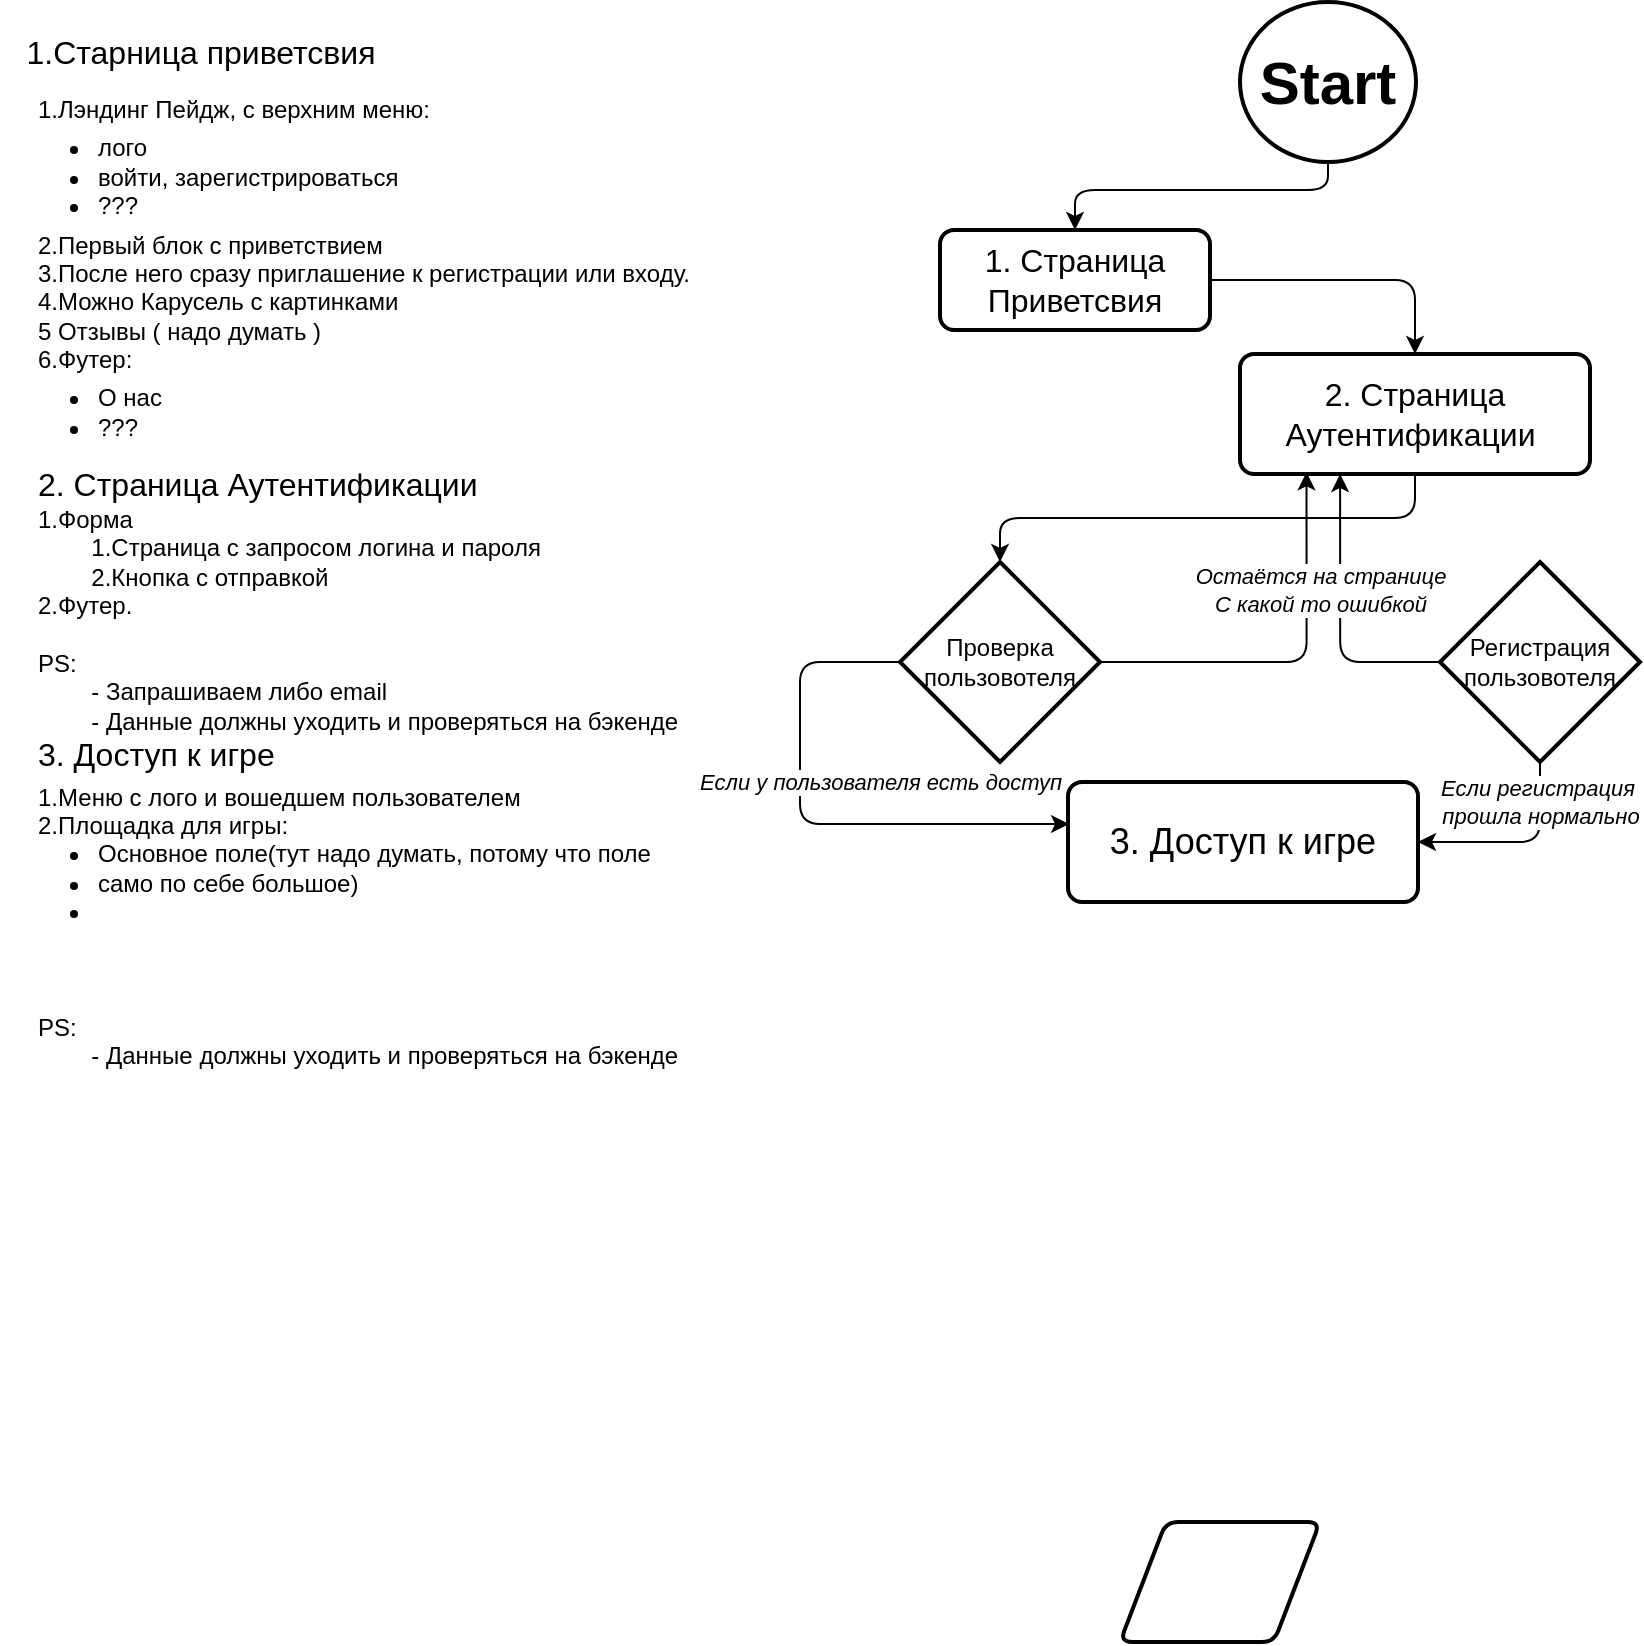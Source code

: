 <mxfile version="24.6.0" type="github">
  <diagram name="Страница — 1" id="wAo10VZih9NeWetnVAsV">
    <mxGraphModel dx="989" dy="538" grid="1" gridSize="10" guides="1" tooltips="1" connect="1" arrows="1" fold="1" page="1" pageScale="1" pageWidth="827" pageHeight="1169" math="0" shadow="0">
      <root>
        <mxCell id="0" />
        <mxCell id="1" parent="0" />
        <mxCell id="ALdWQ-n8G7G-X8uqLfA8-19" value="Если у пользователя есть доступ" style="edgeStyle=orthogonalEdgeStyle;rounded=1;orthogonalLoop=1;jettySize=auto;html=1;exitX=0;exitY=0.5;exitDx=0;exitDy=0;exitPerimeter=0;fontStyle=2;strokeColor=default;align=center;verticalAlign=middle;fontFamily=Helvetica;fontSize=11;fontColor=default;labelBackgroundColor=default;endArrow=classic;curved=0;entryX=0.003;entryY=0.344;entryDx=0;entryDy=0;entryPerimeter=0;" edge="1" parent="1" target="ALdWQ-n8G7G-X8uqLfA8-17">
          <mxGeometry x="0.286" y="21" relative="1" as="geometry">
            <mxPoint x="450" y="340" as="sourcePoint" />
            <mxPoint x="500" y="430" as="targetPoint" />
            <Array as="points">
              <mxPoint x="400" y="340" />
              <mxPoint x="400" y="421" />
              <mxPoint x="535" y="421" />
            </Array>
            <mxPoint as="offset" />
          </mxGeometry>
        </mxCell>
        <mxCell id="ALdWQ-n8G7G-X8uqLfA8-21" style="edgeStyle=orthogonalEdgeStyle;shape=connector;curved=0;rounded=1;orthogonalLoop=1;jettySize=auto;html=1;exitX=1;exitY=0.5;exitDx=0;exitDy=0;exitPerimeter=0;entryX=0.19;entryY=0.986;entryDx=0;entryDy=0;strokeColor=default;align=center;verticalAlign=middle;fontFamily=Helvetica;fontSize=11;fontColor=default;fontStyle=2;labelBackgroundColor=default;endArrow=classic;entryPerimeter=0;" edge="1" parent="1" source="ALdWQ-n8G7G-X8uqLfA8-1" target="ALdWQ-n8G7G-X8uqLfA8-9">
          <mxGeometry relative="1" as="geometry" />
        </mxCell>
        <mxCell id="ALdWQ-n8G7G-X8uqLfA8-1" value="Проверка пользовотеля" style="strokeWidth=2;html=1;shape=mxgraph.flowchart.decision;whiteSpace=wrap;" vertex="1" parent="1">
          <mxGeometry x="450" y="290" width="100" height="100" as="geometry" />
        </mxCell>
        <mxCell id="ALdWQ-n8G7G-X8uqLfA8-2" value="" style="shape=parallelogram;html=1;strokeWidth=2;perimeter=parallelogramPerimeter;whiteSpace=wrap;rounded=1;arcSize=12;size=0.23;" vertex="1" parent="1">
          <mxGeometry x="560" y="770" width="100" height="60" as="geometry" />
        </mxCell>
        <mxCell id="ALdWQ-n8G7G-X8uqLfA8-10" style="edgeStyle=orthogonalEdgeStyle;rounded=1;orthogonalLoop=1;jettySize=auto;html=1;entryX=0.5;entryY=0;entryDx=0;entryDy=0;strokeColor=default;align=center;verticalAlign=middle;fontFamily=Helvetica;fontSize=11;fontColor=default;labelBackgroundColor=default;endArrow=classic;curved=0;" edge="1" parent="1" source="ALdWQ-n8G7G-X8uqLfA8-3" target="ALdWQ-n8G7G-X8uqLfA8-9">
          <mxGeometry relative="1" as="geometry" />
        </mxCell>
        <mxCell id="ALdWQ-n8G7G-X8uqLfA8-3" value="&lt;font style=&quot;font-size: 16px;&quot;&gt;1. Страница Приветсвия&lt;/font&gt;" style="rounded=1;whiteSpace=wrap;html=1;absoluteArcSize=1;arcSize=14;strokeWidth=2;" vertex="1" parent="1">
          <mxGeometry x="470" y="124" width="135" height="50" as="geometry" />
        </mxCell>
        <mxCell id="ALdWQ-n8G7G-X8uqLfA8-5" style="edgeStyle=orthogonalEdgeStyle;rounded=1;orthogonalLoop=1;jettySize=auto;html=1;exitX=0.5;exitY=1;exitDx=0;exitDy=0;exitPerimeter=0;entryX=0.5;entryY=0;entryDx=0;entryDy=0;strokeColor=default;align=center;verticalAlign=middle;fontFamily=Helvetica;fontSize=11;fontColor=default;labelBackgroundColor=default;endArrow=classic;curved=0;" edge="1" parent="1" source="ALdWQ-n8G7G-X8uqLfA8-4" target="ALdWQ-n8G7G-X8uqLfA8-3">
          <mxGeometry relative="1" as="geometry">
            <Array as="points">
              <mxPoint x="664" y="104" />
              <mxPoint x="537" y="104" />
            </Array>
          </mxGeometry>
        </mxCell>
        <mxCell id="ALdWQ-n8G7G-X8uqLfA8-4" value="&lt;font style=&quot;font-size: 30px;&quot;&gt;&lt;b&gt;Start&lt;/b&gt;&lt;/font&gt;" style="strokeWidth=2;html=1;shape=mxgraph.flowchart.start_2;whiteSpace=wrap;" vertex="1" parent="1">
          <mxGeometry x="620" y="10" width="88" height="80" as="geometry" />
        </mxCell>
        <mxCell id="ALdWQ-n8G7G-X8uqLfA8-7" value="1.Старница приветсвия" style="text;html=1;align=center;verticalAlign=middle;resizable=0;points=[];autosize=1;strokeColor=none;fillColor=none;fontSize=16;" vertex="1" parent="1">
          <mxGeometry y="20" width="200" height="30" as="geometry" />
        </mxCell>
        <mxCell id="ALdWQ-n8G7G-X8uqLfA8-8" value="&lt;span style=&quot;background-color: initial;&quot;&gt;1.Лэндинг Пейдж, с&amp;nbsp;&lt;/span&gt;&lt;span style=&quot;background-color: initial;&quot;&gt;верхним меню:&lt;/span&gt;&lt;br&gt;&lt;div&gt;&lt;div&gt;&lt;ul style=&quot;padding-left: 30px; margin-top: 5px; padding-bottom: 0px; margin-bottom: 5px;&quot;&gt;&lt;li&gt;&lt;span style=&quot;background-color: initial;&quot;&gt;лого&lt;/span&gt;&lt;/li&gt;&lt;li&gt;войти, зарегистрироваться&lt;/li&gt;&lt;li&gt;???&lt;/li&gt;&lt;/ul&gt;&lt;/div&gt;&lt;div&gt;&lt;span style=&quot;background-color: initial;&quot;&gt;2.Первый блок с приветствием&lt;/span&gt;&lt;br&gt;&lt;/div&gt;&lt;div&gt;3.После него сразу приглашение&amp;nbsp;&lt;span style=&quot;background-color: initial;&quot;&gt;к регистрации&amp;nbsp;&lt;/span&gt;&lt;span style=&quot;background-color: initial;&quot;&gt;или входу.&lt;/span&gt;&lt;/div&gt;&lt;div&gt;4.Можно Карусель с картинками&lt;/div&gt;&lt;div&gt;5 Отзывы ( надо думать )&lt;/div&gt;&lt;div&gt;6.Футер:&lt;/div&gt;&lt;div&gt;&lt;ul style=&quot;margin-top: 5px; margin-bottom: 5px; padding-left: 30px;&quot;&gt;&lt;li&gt;О нас&lt;/li&gt;&lt;li&gt;???&lt;/li&gt;&lt;/ul&gt;&lt;div&gt;&lt;br&gt;&lt;/div&gt;&lt;div&gt;&lt;br&gt;&lt;/div&gt;&lt;/div&gt;&lt;/div&gt;" style="text;html=1;align=left;verticalAlign=middle;resizable=0;points=[];autosize=1;strokeColor=none;fillColor=none;" vertex="1" parent="1">
          <mxGeometry x="17" y="50" width="350" height="220" as="geometry" />
        </mxCell>
        <mxCell id="ALdWQ-n8G7G-X8uqLfA8-9" value="&lt;font style=&quot;font-size: 16px;&quot;&gt;2. Страница Аутентификации&amp;nbsp;&lt;/font&gt;" style="rounded=1;whiteSpace=wrap;html=1;absoluteArcSize=1;arcSize=14;strokeWidth=2;" vertex="1" parent="1">
          <mxGeometry x="620" y="186" width="175" height="60" as="geometry" />
        </mxCell>
        <mxCell id="ALdWQ-n8G7G-X8uqLfA8-11" value="2. Страница Аутентификации" style="text;align=left;verticalAlign=middle;resizable=0;points=[];autosize=1;strokeColor=none;fillColor=none;fontSize=16;" vertex="1" parent="1">
          <mxGeometry x="17" y="235" width="240" height="30" as="geometry" />
        </mxCell>
        <mxCell id="ALdWQ-n8G7G-X8uqLfA8-12" value="&lt;div&gt;&lt;span style=&quot;background-color: initial;&quot;&gt;1.Форма&lt;/span&gt;&lt;br&gt;&lt;/div&gt;&lt;span style=&quot;white-space: pre;&quot;&gt;&#x9;&lt;/span&gt;1.Страница с запросом логина и пароля&lt;div&gt;&lt;span style=&quot;white-space: pre;&quot;&gt;&#x9;&lt;/span&gt;2.Кнопка с отправкой&lt;/div&gt;&lt;div&gt;2.Футер.&lt;/div&gt;&lt;div&gt;&lt;br&gt;&lt;/div&gt;&lt;div&gt;PS:&lt;/div&gt;&lt;div&gt;&lt;span style=&quot;white-space: pre;&quot;&gt;&#x9;&lt;/span&gt;- Запрашиваем либо email&lt;br&gt;&lt;div&gt;&lt;span style=&quot;white-space: pre;&quot;&gt;&#x9;&lt;/span&gt;- Данные должны уходить и проверяться на бэкенде&lt;/div&gt;&lt;/div&gt;" style="text;html=1;align=left;verticalAlign=middle;resizable=0;points=[];autosize=1;strokeColor=none;fillColor=none;" vertex="1" parent="1">
          <mxGeometry x="17" y="254" width="340" height="130" as="geometry" />
        </mxCell>
        <mxCell id="ALdWQ-n8G7G-X8uqLfA8-13" style="edgeStyle=orthogonalEdgeStyle;rounded=1;orthogonalLoop=1;jettySize=auto;html=1;exitX=0.5;exitY=1;exitDx=0;exitDy=0;entryX=0.5;entryY=0;entryDx=0;entryDy=0;entryPerimeter=0;curved=0;startArrow=none;startFill=0;" edge="1" parent="1" source="ALdWQ-n8G7G-X8uqLfA8-9" target="ALdWQ-n8G7G-X8uqLfA8-1">
          <mxGeometry relative="1" as="geometry" />
        </mxCell>
        <mxCell id="ALdWQ-n8G7G-X8uqLfA8-25" style="edgeStyle=orthogonalEdgeStyle;shape=connector;curved=0;rounded=1;orthogonalLoop=1;jettySize=auto;html=1;exitX=0.5;exitY=1;exitDx=0;exitDy=0;exitPerimeter=0;entryX=1;entryY=0.5;entryDx=0;entryDy=0;strokeColor=default;align=center;verticalAlign=middle;fontFamily=Helvetica;fontSize=11;fontColor=default;fontStyle=2;labelBackgroundColor=default;endArrow=classic;" edge="1" parent="1" source="ALdWQ-n8G7G-X8uqLfA8-15" target="ALdWQ-n8G7G-X8uqLfA8-17">
          <mxGeometry relative="1" as="geometry" />
        </mxCell>
        <mxCell id="ALdWQ-n8G7G-X8uqLfA8-28" value="Если регистрация&amp;nbsp;&lt;div&gt;прошла нормально&lt;/div&gt;" style="edgeLabel;html=1;align=center;verticalAlign=middle;resizable=0;points=[];fontFamily=Helvetica;fontSize=11;fontColor=default;fontStyle=2;labelBackgroundColor=default;" vertex="1" connectable="0" parent="ALdWQ-n8G7G-X8uqLfA8-25">
          <mxGeometry x="0.067" y="-2" relative="1" as="geometry">
            <mxPoint x="14" y="-18" as="offset" />
          </mxGeometry>
        </mxCell>
        <mxCell id="ALdWQ-n8G7G-X8uqLfA8-26" style="edgeStyle=orthogonalEdgeStyle;shape=connector;curved=0;rounded=1;orthogonalLoop=1;jettySize=auto;html=1;exitX=0;exitY=0.5;exitDx=0;exitDy=0;exitPerimeter=0;strokeColor=default;align=center;verticalAlign=middle;fontFamily=Helvetica;fontSize=11;fontColor=default;fontStyle=2;labelBackgroundColor=default;endArrow=classic;entryX=0.286;entryY=1;entryDx=0;entryDy=0;entryPerimeter=0;" edge="1" parent="1" source="ALdWQ-n8G7G-X8uqLfA8-15" target="ALdWQ-n8G7G-X8uqLfA8-9">
          <mxGeometry relative="1" as="geometry">
            <mxPoint x="670" y="250" as="targetPoint" />
          </mxGeometry>
        </mxCell>
        <mxCell id="ALdWQ-n8G7G-X8uqLfA8-27" value="Остаётся на странице&lt;div&gt;С какой то ошибкой&lt;/div&gt;" style="edgeLabel;html=1;align=center;verticalAlign=middle;resizable=0;points=[];fontFamily=Helvetica;fontSize=11;fontColor=default;fontStyle=2;labelBackgroundColor=default;" vertex="1" connectable="0" parent="ALdWQ-n8G7G-X8uqLfA8-26">
          <mxGeometry x="0.192" relative="1" as="geometry">
            <mxPoint x="-10" as="offset" />
          </mxGeometry>
        </mxCell>
        <mxCell id="ALdWQ-n8G7G-X8uqLfA8-15" value="Регистрация пользовотеля" style="strokeWidth=2;html=1;shape=mxgraph.flowchart.decision;whiteSpace=wrap;" vertex="1" parent="1">
          <mxGeometry x="720" y="290" width="100" height="100" as="geometry" />
        </mxCell>
        <mxCell id="ALdWQ-n8G7G-X8uqLfA8-17" value="&lt;span style=&quot;font-size: 18px;&quot;&gt;3. Доступ к игре&lt;/span&gt;" style="rounded=1;whiteSpace=wrap;html=1;absoluteArcSize=1;arcSize=14;strokeWidth=2;" vertex="1" parent="1">
          <mxGeometry x="534" y="400" width="175" height="60" as="geometry" />
        </mxCell>
        <mxCell id="ALdWQ-n8G7G-X8uqLfA8-32" value="3. Доступ к игре" style="text;align=left;verticalAlign=middle;resizable=0;points=[];autosize=1;strokeColor=none;fillColor=none;fontSize=16;" vertex="1" parent="1">
          <mxGeometry x="17" y="370" width="140" height="30" as="geometry" />
        </mxCell>
        <mxCell id="ALdWQ-n8G7G-X8uqLfA8-33" value="&lt;div&gt;&lt;span style=&quot;background-color: initial;&quot;&gt;1.Меню с лого и вошедшем пользователем&lt;/span&gt;&lt;/div&gt;&lt;div&gt;2.Площадка для игры:&lt;/div&gt;&lt;div&gt;&lt;ul style=&quot;padding-left: 30px; margin-top: 0px; margin-bottom: 0px;&quot;&gt;&lt;li&gt;Основное поле(тут надо думать, потому что поле&amp;nbsp;&lt;/li&gt;&lt;li&gt;само по себе большое)&amp;nbsp;&lt;/li&gt;&lt;li&gt;&lt;br&gt;&lt;/li&gt;&lt;/ul&gt;&lt;div&gt;&lt;br&gt;&lt;/div&gt;&lt;/div&gt;&lt;div&gt;&lt;br&gt;&lt;/div&gt;&lt;div&gt;&lt;br&gt;&lt;/div&gt;&lt;div&gt;PS:&lt;br&gt;&lt;div&gt;&lt;span style=&quot;white-space: pre;&quot;&gt;&#x9;&lt;/span&gt;- Данные должны уходить и проверяться на бэкенде&lt;/div&gt;&lt;/div&gt;" style="text;html=1;align=left;verticalAlign=middle;resizable=0;points=[];autosize=1;strokeColor=none;fillColor=none;" vertex="1" parent="1">
          <mxGeometry x="17" y="392" width="340" height="160" as="geometry" />
        </mxCell>
      </root>
    </mxGraphModel>
  </diagram>
</mxfile>
